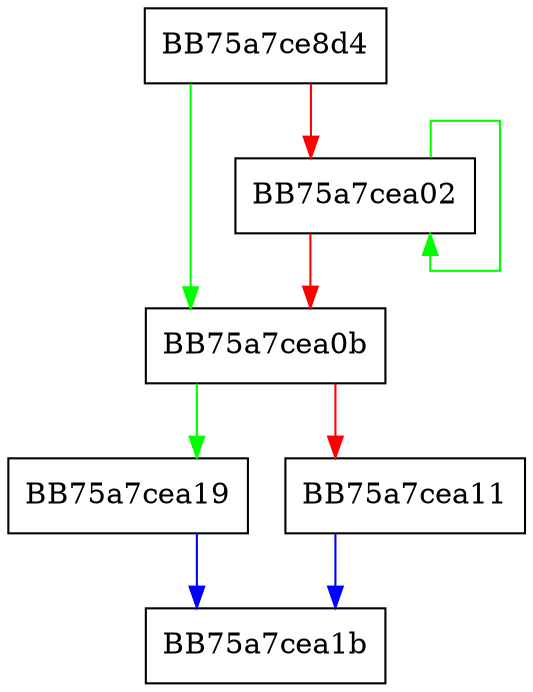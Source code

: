 digraph is_combining_implementation {
  node [shape="box"];
  graph [splines=ortho];
  BB75a7ce8d4 -> BB75a7cea0b [color="green"];
  BB75a7ce8d4 -> BB75a7cea02 [color="red"];
  BB75a7cea02 -> BB75a7cea02 [color="green"];
  BB75a7cea02 -> BB75a7cea0b [color="red"];
  BB75a7cea0b -> BB75a7cea19 [color="green"];
  BB75a7cea0b -> BB75a7cea11 [color="red"];
  BB75a7cea11 -> BB75a7cea1b [color="blue"];
  BB75a7cea19 -> BB75a7cea1b [color="blue"];
}